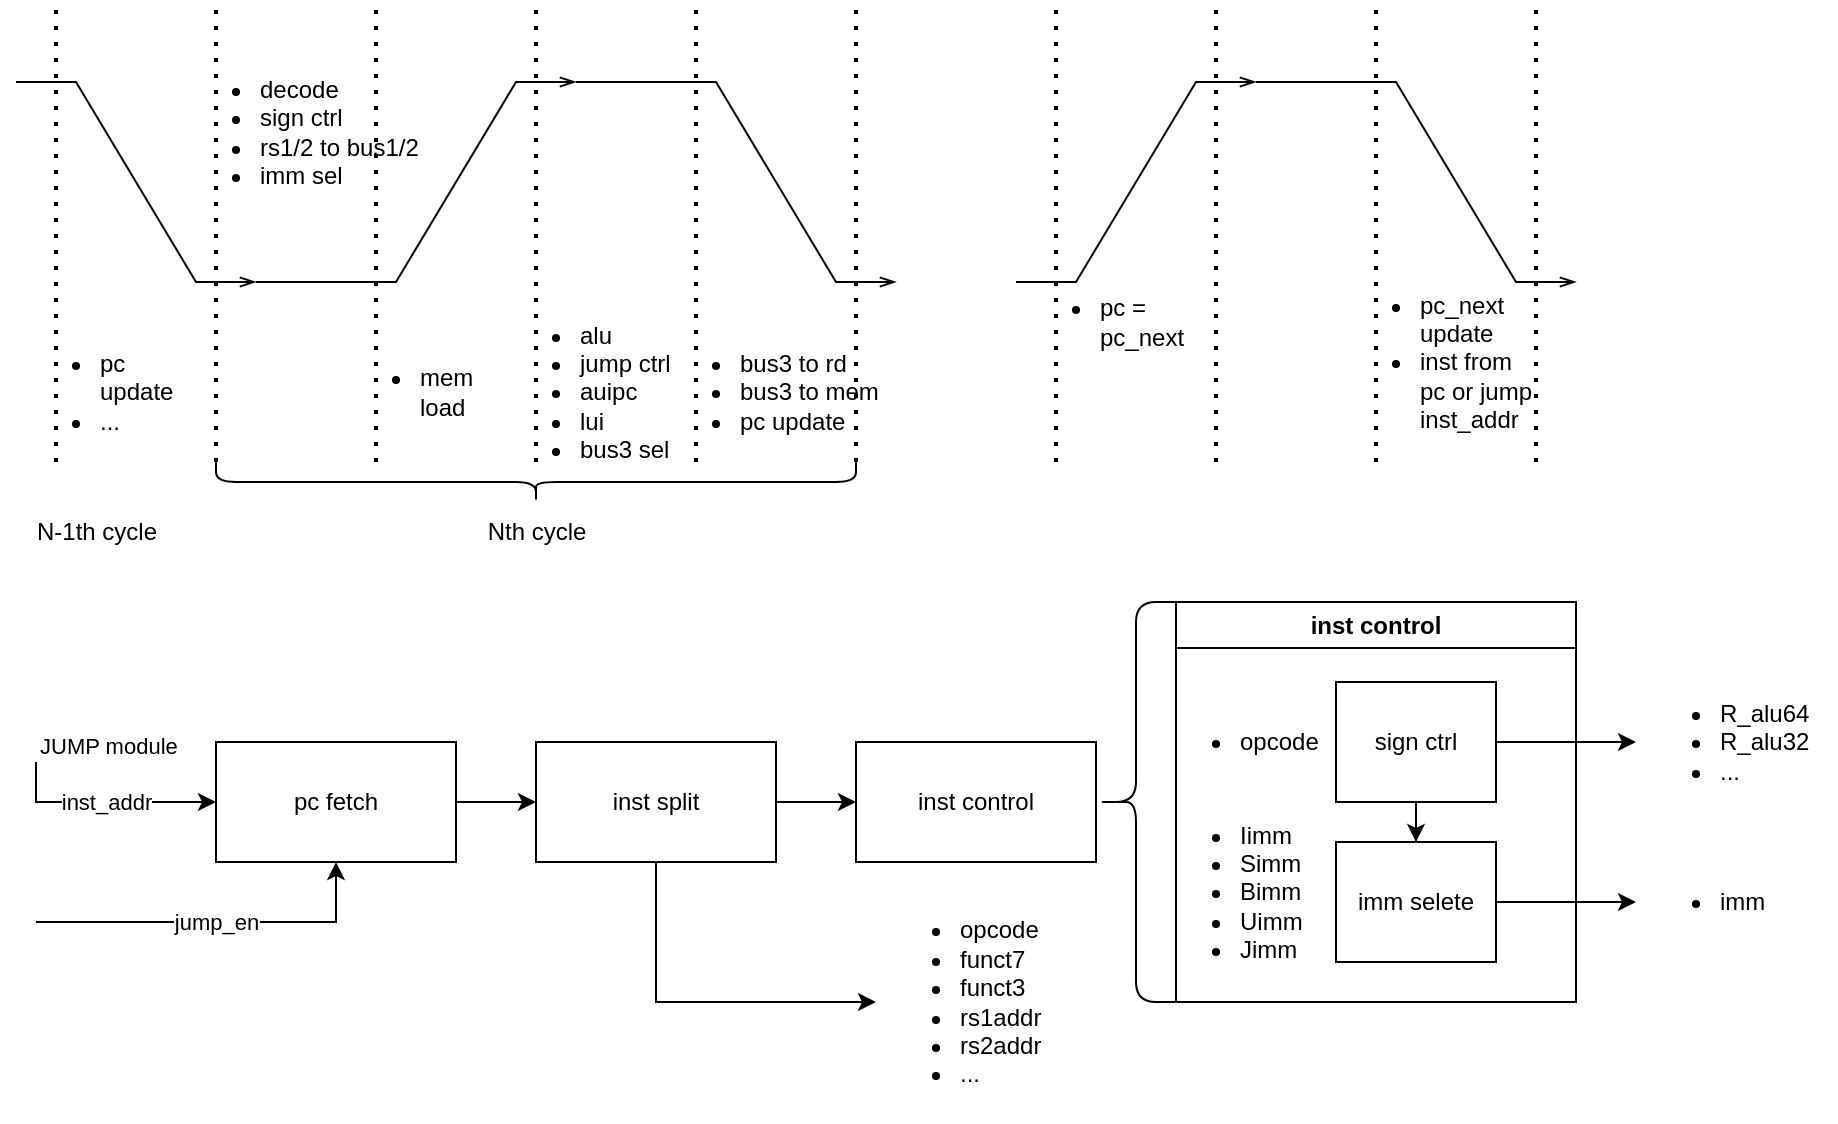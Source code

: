 <mxfile version="21.6.2" type="github" pages="4">
  <diagram name="all" id="90a13364-a465-7bf4-72fc-28e22215d7a0">
    <mxGraphModel dx="1434" dy="732" grid="1" gridSize="10" guides="1" tooltips="1" connect="1" arrows="1" fold="1" page="1" pageScale="1.5" pageWidth="1169" pageHeight="826" background="none" math="0" shadow="0">
      <root>
        <mxCell id="0" style=";html=1;" />
        <mxCell id="1" style=";html=1;" parent="0" />
        <mxCell id="IBjGQl41Eb35qvI7iTFf-52" value="" style="group" parent="1" vertex="1" connectable="0">
          <mxGeometry x="30" y="320" width="900" height="260" as="geometry" />
        </mxCell>
        <mxCell id="IBjGQl41Eb35qvI7iTFf-2" value="pc fetch" style="rounded=0;whiteSpace=wrap;html=1;" parent="IBjGQl41Eb35qvI7iTFf-52" vertex="1">
          <mxGeometry x="90" y="70" width="120" height="60" as="geometry" />
        </mxCell>
        <mxCell id="IBjGQl41Eb35qvI7iTFf-3" value="inst split" style="rounded=0;whiteSpace=wrap;html=1;" parent="IBjGQl41Eb35qvI7iTFf-52" vertex="1">
          <mxGeometry x="250" y="70" width="120" height="60" as="geometry" />
        </mxCell>
        <mxCell id="IBjGQl41Eb35qvI7iTFf-5" style="edgeStyle=orthogonalEdgeStyle;rounded=0;orthogonalLoop=1;jettySize=auto;html=1;exitX=1;exitY=0.5;exitDx=0;exitDy=0;entryX=0;entryY=0.5;entryDx=0;entryDy=0;" parent="IBjGQl41Eb35qvI7iTFf-52" source="IBjGQl41Eb35qvI7iTFf-2" target="IBjGQl41Eb35qvI7iTFf-3" edge="1">
          <mxGeometry relative="1" as="geometry" />
        </mxCell>
        <mxCell id="IBjGQl41Eb35qvI7iTFf-4" value="inst control" style="rounded=0;whiteSpace=wrap;html=1;" parent="IBjGQl41Eb35qvI7iTFf-52" vertex="1">
          <mxGeometry x="410" y="70" width="120" height="60" as="geometry" />
        </mxCell>
        <mxCell id="IBjGQl41Eb35qvI7iTFf-6" style="edgeStyle=orthogonalEdgeStyle;rounded=0;orthogonalLoop=1;jettySize=auto;html=1;exitX=1;exitY=0.5;exitDx=0;exitDy=0;entryX=0;entryY=0.5;entryDx=0;entryDy=0;" parent="IBjGQl41Eb35qvI7iTFf-52" source="IBjGQl41Eb35qvI7iTFf-3" target="IBjGQl41Eb35qvI7iTFf-4" edge="1">
          <mxGeometry relative="1" as="geometry" />
        </mxCell>
        <mxCell id="IBjGQl41Eb35qvI7iTFf-8" value="inst control" style="swimlane;whiteSpace=wrap;html=1;" parent="IBjGQl41Eb35qvI7iTFf-52" vertex="1">
          <mxGeometry x="570" width="200" height="200" as="geometry" />
        </mxCell>
        <mxCell id="IBjGQl41Eb35qvI7iTFf-18" style="edgeStyle=orthogonalEdgeStyle;rounded=0;orthogonalLoop=1;jettySize=auto;html=1;exitX=0.5;exitY=1;exitDx=0;exitDy=0;" parent="IBjGQl41Eb35qvI7iTFf-8" source="IBjGQl41Eb35qvI7iTFf-10" target="IBjGQl41Eb35qvI7iTFf-11" edge="1">
          <mxGeometry relative="1" as="geometry" />
        </mxCell>
        <mxCell id="IBjGQl41Eb35qvI7iTFf-10" value="sign ctrl" style="rounded=0;whiteSpace=wrap;html=1;" parent="IBjGQl41Eb35qvI7iTFf-8" vertex="1">
          <mxGeometry x="80" y="40" width="80" height="60" as="geometry" />
        </mxCell>
        <mxCell id="IBjGQl41Eb35qvI7iTFf-11" value="imm selete" style="rounded=0;whiteSpace=wrap;html=1;" parent="IBjGQl41Eb35qvI7iTFf-8" vertex="1">
          <mxGeometry x="80" y="120" width="80" height="60" as="geometry" />
        </mxCell>
        <mxCell id="IBjGQl41Eb35qvI7iTFf-16" value="&lt;ul&gt;&lt;li&gt;opcode&lt;/li&gt;&lt;/ul&gt;" style="text;strokeColor=none;fillColor=none;html=1;whiteSpace=wrap;verticalAlign=middle;overflow=hidden;" parent="IBjGQl41Eb35qvI7iTFf-8" vertex="1">
          <mxGeometry x="-10" y="30" width="100" height="80" as="geometry" />
        </mxCell>
        <mxCell id="IBjGQl41Eb35qvI7iTFf-17" value="&lt;ul&gt;&lt;li&gt;Iimm&lt;/li&gt;&lt;li&gt;Simm&lt;/li&gt;&lt;li&gt;Bimm&lt;/li&gt;&lt;li&gt;Uimm&lt;/li&gt;&lt;li&gt;Jimm&lt;/li&gt;&lt;/ul&gt;" style="text;strokeColor=none;fillColor=none;html=1;whiteSpace=wrap;verticalAlign=middle;overflow=hidden;" parent="IBjGQl41Eb35qvI7iTFf-8" vertex="1">
          <mxGeometry x="-10" y="90" width="100" height="110" as="geometry" />
        </mxCell>
        <mxCell id="IBjGQl41Eb35qvI7iTFf-9" value="" style="shape=curlyBracket;whiteSpace=wrap;html=1;rounded=1;labelPosition=left;verticalLabelPosition=middle;align=right;verticalAlign=middle;" parent="IBjGQl41Eb35qvI7iTFf-52" vertex="1">
          <mxGeometry x="530" width="40" height="200" as="geometry" />
        </mxCell>
        <mxCell id="IBjGQl41Eb35qvI7iTFf-12" value="&lt;ul&gt;&lt;li&gt;R_alu64&lt;/li&gt;&lt;li&gt;R_alu32&lt;/li&gt;&lt;li&gt;...&lt;/li&gt;&lt;/ul&gt;" style="text;strokeColor=none;fillColor=none;html=1;whiteSpace=wrap;verticalAlign=middle;overflow=hidden;" parent="IBjGQl41Eb35qvI7iTFf-52" vertex="1">
          <mxGeometry x="800" y="30" width="100" height="80" as="geometry" />
        </mxCell>
        <mxCell id="IBjGQl41Eb35qvI7iTFf-13" style="edgeStyle=orthogonalEdgeStyle;rounded=0;orthogonalLoop=1;jettySize=auto;html=1;exitX=1;exitY=0.5;exitDx=0;exitDy=0;entryX=0;entryY=0.5;entryDx=0;entryDy=0;" parent="IBjGQl41Eb35qvI7iTFf-52" source="IBjGQl41Eb35qvI7iTFf-10" target="IBjGQl41Eb35qvI7iTFf-12" edge="1">
          <mxGeometry relative="1" as="geometry" />
        </mxCell>
        <mxCell id="IBjGQl41Eb35qvI7iTFf-14" value="&lt;ul&gt;&lt;li&gt;imm&lt;/li&gt;&lt;/ul&gt;" style="text;strokeColor=none;fillColor=none;html=1;whiteSpace=wrap;verticalAlign=middle;overflow=hidden;" parent="IBjGQl41Eb35qvI7iTFf-52" vertex="1">
          <mxGeometry x="800" y="110" width="100" height="80" as="geometry" />
        </mxCell>
        <mxCell id="IBjGQl41Eb35qvI7iTFf-15" style="edgeStyle=orthogonalEdgeStyle;rounded=0;orthogonalLoop=1;jettySize=auto;html=1;exitX=1;exitY=0.5;exitDx=0;exitDy=0;" parent="IBjGQl41Eb35qvI7iTFf-52" source="IBjGQl41Eb35qvI7iTFf-11" target="IBjGQl41Eb35qvI7iTFf-14" edge="1">
          <mxGeometry relative="1" as="geometry" />
        </mxCell>
        <mxCell id="IBjGQl41Eb35qvI7iTFf-19" value="" style="endArrow=classic;html=1;rounded=0;entryX=0;entryY=0.5;entryDx=0;entryDy=0;" parent="IBjGQl41Eb35qvI7iTFf-52" target="IBjGQl41Eb35qvI7iTFf-2" edge="1">
          <mxGeometry relative="1" as="geometry">
            <mxPoint y="80" as="sourcePoint" />
            <mxPoint x="110" y="20" as="targetPoint" />
            <Array as="points">
              <mxPoint y="100" />
            </Array>
          </mxGeometry>
        </mxCell>
        <mxCell id="IBjGQl41Eb35qvI7iTFf-20" value="inst_addr" style="edgeLabel;resizable=0;html=1;align=center;verticalAlign=middle;" parent="IBjGQl41Eb35qvI7iTFf-19" connectable="0" vertex="1">
          <mxGeometry relative="1" as="geometry" />
        </mxCell>
        <mxCell id="IBjGQl41Eb35qvI7iTFf-21" value="JUMP module" style="edgeLabel;resizable=0;html=1;align=left;verticalAlign=bottom;" parent="IBjGQl41Eb35qvI7iTFf-19" connectable="0" vertex="1">
          <mxGeometry x="-1" relative="1" as="geometry" />
        </mxCell>
        <mxCell id="IBjGQl41Eb35qvI7iTFf-23" value="" style="endArrow=classic;html=1;rounded=0;entryX=0.5;entryY=1;entryDx=0;entryDy=0;" parent="IBjGQl41Eb35qvI7iTFf-52" target="IBjGQl41Eb35qvI7iTFf-2" edge="1">
          <mxGeometry relative="1" as="geometry">
            <mxPoint y="160" as="sourcePoint" />
            <mxPoint x="40" y="129" as="targetPoint" />
            <Array as="points">
              <mxPoint x="150" y="160" />
            </Array>
          </mxGeometry>
        </mxCell>
        <mxCell id="IBjGQl41Eb35qvI7iTFf-24" value="jump_en" style="edgeLabel;resizable=0;html=1;align=center;verticalAlign=middle;" parent="IBjGQl41Eb35qvI7iTFf-23" connectable="0" vertex="1">
          <mxGeometry relative="1" as="geometry" />
        </mxCell>
        <mxCell id="IBjGQl41Eb35qvI7iTFf-26" value="&lt;ul&gt;&lt;li&gt;opcode&lt;/li&gt;&lt;li&gt;funct7&lt;/li&gt;&lt;li&gt;funct3&lt;/li&gt;&lt;li&gt;rs1addr&lt;/li&gt;&lt;li&gt;rs2addr&lt;/li&gt;&lt;li&gt;...&lt;/li&gt;&lt;/ul&gt;" style="text;strokeColor=none;fillColor=none;html=1;whiteSpace=wrap;verticalAlign=middle;overflow=hidden;" parent="IBjGQl41Eb35qvI7iTFf-52" vertex="1">
          <mxGeometry x="420" y="140" width="100" height="120" as="geometry" />
        </mxCell>
        <mxCell id="IBjGQl41Eb35qvI7iTFf-28" style="edgeStyle=orthogonalEdgeStyle;rounded=0;orthogonalLoop=1;jettySize=auto;html=1;exitX=0.5;exitY=1;exitDx=0;exitDy=0;entryX=0;entryY=0.5;entryDx=0;entryDy=0;" parent="IBjGQl41Eb35qvI7iTFf-52" source="IBjGQl41Eb35qvI7iTFf-3" target="IBjGQl41Eb35qvI7iTFf-26" edge="1">
          <mxGeometry relative="1" as="geometry" />
        </mxCell>
        <mxCell id="IBjGQl41Eb35qvI7iTFf-81" value="" style="group" parent="1" vertex="1" connectable="0">
          <mxGeometry x="20" y="20" width="450" height="280" as="geometry" />
        </mxCell>
        <mxCell id="IBjGQl41Eb35qvI7iTFf-57" value="" style="edgeStyle=entityRelationEdgeStyle;fontSize=12;html=1;endArrow=openThin;endFill=0;rounded=0;" parent="IBjGQl41Eb35qvI7iTFf-81" edge="1">
          <mxGeometry width="100" height="100" relative="1" as="geometry">
            <mxPoint x="160" y="140" as="sourcePoint" />
            <mxPoint x="280" y="40" as="targetPoint" />
          </mxGeometry>
        </mxCell>
        <mxCell id="IBjGQl41Eb35qvI7iTFf-58" value="" style="endArrow=none;html=1;rounded=0;" parent="IBjGQl41Eb35qvI7iTFf-81" edge="1">
          <mxGeometry width="50" height="50" relative="1" as="geometry">
            <mxPoint x="280" y="40" as="sourcePoint" />
            <mxPoint x="320" y="40" as="targetPoint" />
          </mxGeometry>
        </mxCell>
        <mxCell id="IBjGQl41Eb35qvI7iTFf-59" value="" style="edgeStyle=entityRelationEdgeStyle;fontSize=12;html=1;endArrow=openThin;endFill=0;rounded=0;" parent="IBjGQl41Eb35qvI7iTFf-81" edge="1">
          <mxGeometry width="100" height="100" relative="1" as="geometry">
            <mxPoint x="320" y="40" as="sourcePoint" />
            <mxPoint x="440" y="140" as="targetPoint" />
            <Array as="points">
              <mxPoint x="380" y="80" />
            </Array>
          </mxGeometry>
        </mxCell>
        <mxCell id="IBjGQl41Eb35qvI7iTFf-64" value="" style="edgeStyle=entityRelationEdgeStyle;fontSize=12;html=1;endArrow=openThin;endFill=0;rounded=0;" parent="IBjGQl41Eb35qvI7iTFf-81" edge="1">
          <mxGeometry width="100" height="100" relative="1" as="geometry">
            <mxPoint y="40" as="sourcePoint" />
            <mxPoint x="120" y="140" as="targetPoint" />
            <Array as="points">
              <mxPoint x="100" y="80" />
            </Array>
          </mxGeometry>
        </mxCell>
        <mxCell id="IBjGQl41Eb35qvI7iTFf-65" value="" style="endArrow=none;html=1;rounded=0;" parent="IBjGQl41Eb35qvI7iTFf-81" edge="1">
          <mxGeometry width="50" height="50" relative="1" as="geometry">
            <mxPoint x="120" y="140" as="sourcePoint" />
            <mxPoint x="160" y="140" as="targetPoint" />
          </mxGeometry>
        </mxCell>
        <mxCell id="IBjGQl41Eb35qvI7iTFf-66" value="" style="endArrow=none;dashed=1;html=1;dashPattern=1 3;strokeWidth=2;rounded=0;" parent="IBjGQl41Eb35qvI7iTFf-81" edge="1">
          <mxGeometry width="50" height="50" relative="1" as="geometry">
            <mxPoint x="100" y="230" as="sourcePoint" />
            <mxPoint x="100" as="targetPoint" />
          </mxGeometry>
        </mxCell>
        <mxCell id="IBjGQl41Eb35qvI7iTFf-67" value="" style="endArrow=none;dashed=1;html=1;dashPattern=1 3;strokeWidth=2;rounded=0;" parent="IBjGQl41Eb35qvI7iTFf-81" edge="1">
          <mxGeometry width="50" height="50" relative="1" as="geometry">
            <mxPoint x="180" y="230" as="sourcePoint" />
            <mxPoint x="180" as="targetPoint" />
          </mxGeometry>
        </mxCell>
        <mxCell id="IBjGQl41Eb35qvI7iTFf-68" value="" style="endArrow=none;dashed=1;html=1;dashPattern=1 3;strokeWidth=2;rounded=0;" parent="IBjGQl41Eb35qvI7iTFf-81" edge="1">
          <mxGeometry width="50" height="50" relative="1" as="geometry">
            <mxPoint x="260" y="230" as="sourcePoint" />
            <mxPoint x="260" as="targetPoint" />
          </mxGeometry>
        </mxCell>
        <mxCell id="IBjGQl41Eb35qvI7iTFf-69" value="" style="endArrow=none;dashed=1;html=1;dashPattern=1 3;strokeWidth=2;rounded=0;" parent="IBjGQl41Eb35qvI7iTFf-81" edge="1">
          <mxGeometry width="50" height="50" relative="1" as="geometry">
            <mxPoint x="340" y="230" as="sourcePoint" />
            <mxPoint x="340" as="targetPoint" />
          </mxGeometry>
        </mxCell>
        <mxCell id="IBjGQl41Eb35qvI7iTFf-70" value="" style="endArrow=none;dashed=1;html=1;dashPattern=1 3;strokeWidth=2;rounded=0;" parent="IBjGQl41Eb35qvI7iTFf-81" edge="1">
          <mxGeometry width="50" height="50" relative="1" as="geometry">
            <mxPoint x="20" y="230" as="sourcePoint" />
            <mxPoint x="20" as="targetPoint" />
          </mxGeometry>
        </mxCell>
        <mxCell id="IBjGQl41Eb35qvI7iTFf-71" value="" style="endArrow=none;dashed=1;html=1;dashPattern=1 3;strokeWidth=2;rounded=0;" parent="IBjGQl41Eb35qvI7iTFf-81" edge="1">
          <mxGeometry width="50" height="50" relative="1" as="geometry">
            <mxPoint x="420" y="230" as="sourcePoint" />
            <mxPoint x="420" as="targetPoint" />
          </mxGeometry>
        </mxCell>
        <mxCell id="IBjGQl41Eb35qvI7iTFf-72" value="" style="shape=curlyBracket;whiteSpace=wrap;html=1;rounded=1;labelPosition=left;verticalLabelPosition=middle;align=right;verticalAlign=middle;rotation=-90;" parent="IBjGQl41Eb35qvI7iTFf-81" vertex="1">
          <mxGeometry x="250" y="80" width="20" height="320" as="geometry" />
        </mxCell>
        <mxCell id="IBjGQl41Eb35qvI7iTFf-73" value="Nth cycle" style="text;html=1;align=center;verticalAlign=middle;resizable=0;points=[];autosize=1;strokeColor=none;fillColor=none;" parent="IBjGQl41Eb35qvI7iTFf-81" vertex="1">
          <mxGeometry x="225" y="250" width="70" height="30" as="geometry" />
        </mxCell>
        <mxCell id="IBjGQl41Eb35qvI7iTFf-74" value="N-1th cycle" style="text;html=1;align=center;verticalAlign=middle;resizable=0;points=[];autosize=1;strokeColor=none;fillColor=none;" parent="IBjGQl41Eb35qvI7iTFf-81" vertex="1">
          <mxGeometry y="250" width="80" height="30" as="geometry" />
        </mxCell>
        <mxCell id="IBjGQl41Eb35qvI7iTFf-75" value="&lt;ul&gt;&lt;li&gt;pc update&lt;/li&gt;&lt;li&gt;...&lt;/li&gt;&lt;/ul&gt;" style="text;strokeColor=none;fillColor=none;html=1;whiteSpace=wrap;verticalAlign=middle;overflow=hidden;" parent="IBjGQl41Eb35qvI7iTFf-81" vertex="1">
          <mxGeometry y="140" width="90" height="110" as="geometry" />
        </mxCell>
        <mxCell id="IBjGQl41Eb35qvI7iTFf-77" value="&lt;ul&gt;&lt;li&gt;decode&lt;/li&gt;&lt;li&gt;sign ctrl&lt;/li&gt;&lt;li&gt;rs1/2 to bus1/2&lt;/li&gt;&lt;li&gt;imm sel&lt;/li&gt;&lt;/ul&gt;" style="text;strokeColor=none;fillColor=none;html=1;whiteSpace=wrap;verticalAlign=middle;overflow=hidden;" parent="IBjGQl41Eb35qvI7iTFf-81" vertex="1">
          <mxGeometry x="80" width="130" height="130" as="geometry" />
        </mxCell>
        <mxCell id="IBjGQl41Eb35qvI7iTFf-78" value="&lt;ul&gt;&lt;li&gt;mem load&lt;/li&gt;&lt;/ul&gt;" style="text;strokeColor=none;fillColor=none;html=1;whiteSpace=wrap;verticalAlign=middle;overflow=hidden;" parent="IBjGQl41Eb35qvI7iTFf-81" vertex="1">
          <mxGeometry x="160" y="140" width="90" height="110" as="geometry" />
        </mxCell>
        <mxCell id="IBjGQl41Eb35qvI7iTFf-79" value="&lt;ul&gt;&lt;li&gt;alu&lt;/li&gt;&lt;li&gt;jump ctrl&lt;/li&gt;&lt;li&gt;auipc&lt;/li&gt;&lt;li&gt;lui&lt;/li&gt;&lt;li&gt;bus3 sel&lt;/li&gt;&lt;/ul&gt;" style="text;strokeColor=none;fillColor=none;html=1;whiteSpace=wrap;verticalAlign=middle;overflow=hidden;" parent="IBjGQl41Eb35qvI7iTFf-81" vertex="1">
          <mxGeometry x="240" y="140" width="90" height="110" as="geometry" />
        </mxCell>
        <mxCell id="IBjGQl41Eb35qvI7iTFf-80" value="&lt;ul&gt;&lt;li&gt;bus3 to rd&lt;/li&gt;&lt;li&gt;bus3 to mem&lt;/li&gt;&lt;li&gt;pc update&lt;/li&gt;&lt;/ul&gt;" style="text;strokeColor=none;fillColor=none;html=1;whiteSpace=wrap;verticalAlign=middle;overflow=hidden;" parent="IBjGQl41Eb35qvI7iTFf-81" vertex="1">
          <mxGeometry x="320" y="140" width="130" height="110" as="geometry" />
        </mxCell>
        <mxCell id="fJmznXT5xlql2WbCjLqW-10" value="" style="group" vertex="1" connectable="0" parent="1">
          <mxGeometry x="520" y="20" width="260" height="230" as="geometry" />
        </mxCell>
        <mxCell id="fJmznXT5xlql2WbCjLqW-1" value="" style="edgeStyle=entityRelationEdgeStyle;fontSize=12;html=1;endArrow=openThin;endFill=0;rounded=0;" edge="1" parent="fJmznXT5xlql2WbCjLqW-10">
          <mxGeometry width="100" height="100" relative="1" as="geometry">
            <mxPoint y="140" as="sourcePoint" />
            <mxPoint x="120" y="40" as="targetPoint" />
          </mxGeometry>
        </mxCell>
        <mxCell id="fJmznXT5xlql2WbCjLqW-2" value="" style="endArrow=none;html=1;rounded=0;" edge="1" parent="fJmznXT5xlql2WbCjLqW-10">
          <mxGeometry width="50" height="50" relative="1" as="geometry">
            <mxPoint x="120" y="40" as="sourcePoint" />
            <mxPoint x="160" y="40" as="targetPoint" />
          </mxGeometry>
        </mxCell>
        <mxCell id="fJmznXT5xlql2WbCjLqW-3" value="" style="edgeStyle=entityRelationEdgeStyle;fontSize=12;html=1;endArrow=openThin;endFill=0;rounded=0;" edge="1" parent="fJmznXT5xlql2WbCjLqW-10">
          <mxGeometry width="100" height="100" relative="1" as="geometry">
            <mxPoint x="160" y="40" as="sourcePoint" />
            <mxPoint x="280" y="140" as="targetPoint" />
            <Array as="points">
              <mxPoint x="220" y="80" />
            </Array>
          </mxGeometry>
        </mxCell>
        <mxCell id="fJmznXT5xlql2WbCjLqW-4" value="" style="endArrow=none;dashed=1;html=1;dashPattern=1 3;strokeWidth=2;rounded=0;" edge="1" parent="fJmznXT5xlql2WbCjLqW-10">
          <mxGeometry width="50" height="50" relative="1" as="geometry">
            <mxPoint x="20" y="230" as="sourcePoint" />
            <mxPoint x="20" as="targetPoint" />
          </mxGeometry>
        </mxCell>
        <mxCell id="fJmznXT5xlql2WbCjLqW-5" value="" style="endArrow=none;dashed=1;html=1;dashPattern=1 3;strokeWidth=2;rounded=0;" edge="1" parent="fJmznXT5xlql2WbCjLqW-10">
          <mxGeometry width="50" height="50" relative="1" as="geometry">
            <mxPoint x="100" y="230" as="sourcePoint" />
            <mxPoint x="100" as="targetPoint" />
          </mxGeometry>
        </mxCell>
        <mxCell id="fJmznXT5xlql2WbCjLqW-6" value="" style="endArrow=none;dashed=1;html=1;dashPattern=1 3;strokeWidth=2;rounded=0;" edge="1" parent="fJmznXT5xlql2WbCjLqW-10">
          <mxGeometry width="50" height="50" relative="1" as="geometry">
            <mxPoint x="180" y="230" as="sourcePoint" />
            <mxPoint x="180" as="targetPoint" />
          </mxGeometry>
        </mxCell>
        <mxCell id="fJmznXT5xlql2WbCjLqW-7" value="" style="endArrow=none;dashed=1;html=1;dashPattern=1 3;strokeWidth=2;rounded=0;" edge="1" parent="fJmznXT5xlql2WbCjLqW-10">
          <mxGeometry width="50" height="50" relative="1" as="geometry">
            <mxPoint x="260" y="230" as="sourcePoint" />
            <mxPoint x="260" as="targetPoint" />
          </mxGeometry>
        </mxCell>
        <mxCell id="fJmznXT5xlql2WbCjLqW-8" value="&lt;ul&gt;&lt;li&gt;pc = pc_next&lt;br&gt;&lt;/li&gt;&lt;/ul&gt;" style="text;strokeColor=none;fillColor=none;html=1;whiteSpace=wrap;verticalAlign=middle;overflow=hidden;" vertex="1" parent="fJmznXT5xlql2WbCjLqW-10">
          <mxGeometry y="120" width="100" height="80" as="geometry" />
        </mxCell>
        <mxCell id="fJmznXT5xlql2WbCjLqW-9" value="&lt;ul&gt;&lt;li&gt;pc_next update&lt;/li&gt;&lt;li&gt;inst from pc or jump inst_addr&lt;br&gt;&lt;/li&gt;&lt;/ul&gt;" style="text;strokeColor=none;fillColor=none;html=1;whiteSpace=wrap;verticalAlign=middle;overflow=hidden;" vertex="1" parent="fJmznXT5xlql2WbCjLqW-10">
          <mxGeometry x="160" y="130" width="100" height="100" as="geometry" />
        </mxCell>
      </root>
    </mxGraphModel>
  </diagram>
  <diagram id="xsDZxIZqjy4o5GkEVKXY" name="cycle">
    <mxGraphModel dx="1434" dy="732" grid="1" gridSize="10" guides="1" tooltips="1" connect="1" arrows="1" fold="1" page="1" pageScale="1" pageWidth="827" pageHeight="1169" math="0" shadow="0">
      <root>
        <mxCell id="0" />
        <mxCell id="1" parent="0" />
        <mxCell id="kqz_AR--rFRj53nuLRnA-1" value="" style="group" parent="1" vertex="1" connectable="0">
          <mxGeometry x="20" y="20" width="450" height="280" as="geometry" />
        </mxCell>
        <mxCell id="kqz_AR--rFRj53nuLRnA-2" value="" style="edgeStyle=entityRelationEdgeStyle;fontSize=12;html=1;endArrow=openThin;endFill=0;rounded=0;" parent="kqz_AR--rFRj53nuLRnA-1" edge="1">
          <mxGeometry width="100" height="100" relative="1" as="geometry">
            <mxPoint x="160" y="140" as="sourcePoint" />
            <mxPoint x="280" y="40" as="targetPoint" />
          </mxGeometry>
        </mxCell>
        <mxCell id="kqz_AR--rFRj53nuLRnA-3" value="" style="endArrow=none;html=1;rounded=0;" parent="kqz_AR--rFRj53nuLRnA-1" edge="1">
          <mxGeometry width="50" height="50" relative="1" as="geometry">
            <mxPoint x="280" y="40" as="sourcePoint" />
            <mxPoint x="320" y="40" as="targetPoint" />
          </mxGeometry>
        </mxCell>
        <mxCell id="kqz_AR--rFRj53nuLRnA-4" value="" style="edgeStyle=entityRelationEdgeStyle;fontSize=12;html=1;endArrow=openThin;endFill=0;rounded=0;" parent="kqz_AR--rFRj53nuLRnA-1" edge="1">
          <mxGeometry width="100" height="100" relative="1" as="geometry">
            <mxPoint x="320" y="40" as="sourcePoint" />
            <mxPoint x="440" y="140" as="targetPoint" />
            <Array as="points">
              <mxPoint x="380" y="80" />
            </Array>
          </mxGeometry>
        </mxCell>
        <mxCell id="kqz_AR--rFRj53nuLRnA-5" value="" style="edgeStyle=entityRelationEdgeStyle;fontSize=12;html=1;endArrow=openThin;endFill=0;rounded=0;" parent="kqz_AR--rFRj53nuLRnA-1" edge="1">
          <mxGeometry width="100" height="100" relative="1" as="geometry">
            <mxPoint y="40" as="sourcePoint" />
            <mxPoint x="120" y="140" as="targetPoint" />
            <Array as="points">
              <mxPoint x="100" y="80" />
            </Array>
          </mxGeometry>
        </mxCell>
        <mxCell id="kqz_AR--rFRj53nuLRnA-6" value="" style="endArrow=none;html=1;rounded=0;" parent="kqz_AR--rFRj53nuLRnA-1" edge="1">
          <mxGeometry width="50" height="50" relative="1" as="geometry">
            <mxPoint x="120" y="140" as="sourcePoint" />
            <mxPoint x="160" y="140" as="targetPoint" />
          </mxGeometry>
        </mxCell>
        <mxCell id="kqz_AR--rFRj53nuLRnA-7" value="" style="endArrow=none;dashed=1;html=1;dashPattern=1 3;strokeWidth=2;rounded=0;" parent="kqz_AR--rFRj53nuLRnA-1" edge="1">
          <mxGeometry width="50" height="50" relative="1" as="geometry">
            <mxPoint x="100" y="230" as="sourcePoint" />
            <mxPoint x="100" as="targetPoint" />
          </mxGeometry>
        </mxCell>
        <mxCell id="kqz_AR--rFRj53nuLRnA-8" value="" style="endArrow=none;dashed=1;html=1;dashPattern=1 3;strokeWidth=2;rounded=0;" parent="kqz_AR--rFRj53nuLRnA-1" edge="1">
          <mxGeometry width="50" height="50" relative="1" as="geometry">
            <mxPoint x="180" y="230" as="sourcePoint" />
            <mxPoint x="180" as="targetPoint" />
          </mxGeometry>
        </mxCell>
        <mxCell id="kqz_AR--rFRj53nuLRnA-9" value="" style="endArrow=none;dashed=1;html=1;dashPattern=1 3;strokeWidth=2;rounded=0;" parent="kqz_AR--rFRj53nuLRnA-1" edge="1">
          <mxGeometry width="50" height="50" relative="1" as="geometry">
            <mxPoint x="260" y="230" as="sourcePoint" />
            <mxPoint x="260" as="targetPoint" />
          </mxGeometry>
        </mxCell>
        <mxCell id="kqz_AR--rFRj53nuLRnA-10" value="" style="endArrow=none;dashed=1;html=1;dashPattern=1 3;strokeWidth=2;rounded=0;" parent="kqz_AR--rFRj53nuLRnA-1" edge="1">
          <mxGeometry width="50" height="50" relative="1" as="geometry">
            <mxPoint x="340" y="230" as="sourcePoint" />
            <mxPoint x="340" as="targetPoint" />
          </mxGeometry>
        </mxCell>
        <mxCell id="kqz_AR--rFRj53nuLRnA-11" value="" style="endArrow=none;dashed=1;html=1;dashPattern=1 3;strokeWidth=2;rounded=0;" parent="kqz_AR--rFRj53nuLRnA-1" edge="1">
          <mxGeometry width="50" height="50" relative="1" as="geometry">
            <mxPoint x="20" y="230" as="sourcePoint" />
            <mxPoint x="20" as="targetPoint" />
          </mxGeometry>
        </mxCell>
        <mxCell id="kqz_AR--rFRj53nuLRnA-12" value="" style="endArrow=none;dashed=1;html=1;dashPattern=1 3;strokeWidth=2;rounded=0;" parent="kqz_AR--rFRj53nuLRnA-1" edge="1">
          <mxGeometry width="50" height="50" relative="1" as="geometry">
            <mxPoint x="420" y="230" as="sourcePoint" />
            <mxPoint x="420" as="targetPoint" />
          </mxGeometry>
        </mxCell>
        <mxCell id="kqz_AR--rFRj53nuLRnA-13" value="" style="shape=curlyBracket;whiteSpace=wrap;html=1;rounded=1;labelPosition=left;verticalLabelPosition=middle;align=right;verticalAlign=middle;rotation=-90;" parent="kqz_AR--rFRj53nuLRnA-1" vertex="1">
          <mxGeometry x="250" y="80" width="20" height="320" as="geometry" />
        </mxCell>
        <mxCell id="kqz_AR--rFRj53nuLRnA-14" value="Nth cycle" style="text;html=1;align=center;verticalAlign=middle;resizable=0;points=[];autosize=1;strokeColor=none;fillColor=none;" parent="kqz_AR--rFRj53nuLRnA-1" vertex="1">
          <mxGeometry x="225" y="250" width="70" height="30" as="geometry" />
        </mxCell>
        <mxCell id="kqz_AR--rFRj53nuLRnA-15" value="N-1th cycle" style="text;html=1;align=center;verticalAlign=middle;resizable=0;points=[];autosize=1;strokeColor=none;fillColor=none;" parent="kqz_AR--rFRj53nuLRnA-1" vertex="1">
          <mxGeometry y="250" width="80" height="30" as="geometry" />
        </mxCell>
        <mxCell id="kqz_AR--rFRj53nuLRnA-16" value="&lt;ul&gt;&lt;li&gt;pc update&lt;/li&gt;&lt;li&gt;...&lt;/li&gt;&lt;/ul&gt;" style="text;strokeColor=none;fillColor=none;html=1;whiteSpace=wrap;verticalAlign=middle;overflow=hidden;" parent="kqz_AR--rFRj53nuLRnA-1" vertex="1">
          <mxGeometry y="140" width="90" height="110" as="geometry" />
        </mxCell>
        <mxCell id="kqz_AR--rFRj53nuLRnA-17" value="&lt;ul&gt;&lt;li&gt;decode&lt;/li&gt;&lt;li&gt;sign ctrl&lt;/li&gt;&lt;li&gt;rs1/2 to bus1/2&lt;/li&gt;&lt;li&gt;imm sel&lt;/li&gt;&lt;/ul&gt;" style="text;strokeColor=none;fillColor=none;html=1;whiteSpace=wrap;verticalAlign=middle;overflow=hidden;" parent="kqz_AR--rFRj53nuLRnA-1" vertex="1">
          <mxGeometry x="80" width="130" height="130" as="geometry" />
        </mxCell>
        <mxCell id="kqz_AR--rFRj53nuLRnA-18" value="&lt;ul&gt;&lt;li&gt;mem load&lt;/li&gt;&lt;/ul&gt;" style="text;strokeColor=none;fillColor=none;html=1;whiteSpace=wrap;verticalAlign=middle;overflow=hidden;" parent="kqz_AR--rFRj53nuLRnA-1" vertex="1">
          <mxGeometry x="160" y="140" width="90" height="110" as="geometry" />
        </mxCell>
        <mxCell id="kqz_AR--rFRj53nuLRnA-19" value="&lt;ul&gt;&lt;li&gt;alu&lt;/li&gt;&lt;li&gt;jump ctrl&lt;/li&gt;&lt;li&gt;auipc&lt;/li&gt;&lt;li&gt;lui&lt;/li&gt;&lt;li&gt;bus3 sel&lt;/li&gt;&lt;/ul&gt;" style="text;strokeColor=none;fillColor=none;html=1;whiteSpace=wrap;verticalAlign=middle;overflow=hidden;" parent="kqz_AR--rFRj53nuLRnA-1" vertex="1">
          <mxGeometry x="240" y="140" width="90" height="110" as="geometry" />
        </mxCell>
        <mxCell id="kqz_AR--rFRj53nuLRnA-20" value="&lt;ul&gt;&lt;li&gt;bus3 to rd&lt;/li&gt;&lt;li&gt;bus3 to mem&lt;/li&gt;&lt;li&gt;pc update&lt;/li&gt;&lt;/ul&gt;" style="text;strokeColor=none;fillColor=none;html=1;whiteSpace=wrap;verticalAlign=middle;overflow=hidden;" parent="kqz_AR--rFRj53nuLRnA-1" vertex="1">
          <mxGeometry x="320" y="140" width="130" height="110" as="geometry" />
        </mxCell>
      </root>
    </mxGraphModel>
  </diagram>
  <diagram id="lpnaXNYQdgH-ghkbZLfU" name="fetch and decode">
    <mxGraphModel dx="1434" dy="732" grid="1" gridSize="10" guides="1" tooltips="1" connect="1" arrows="1" fold="1" page="1" pageScale="1" pageWidth="827" pageHeight="1169" math="0" shadow="0">
      <root>
        <mxCell id="0" />
        <mxCell id="1" parent="0" />
        <mxCell id="pL0a3mDwRMK3D2uByhX--1" value="" style="group" parent="1" vertex="1" connectable="0">
          <mxGeometry x="30" y="320" width="900" height="260" as="geometry" />
        </mxCell>
        <mxCell id="pL0a3mDwRMK3D2uByhX--2" value="pc fetch" style="rounded=0;whiteSpace=wrap;html=1;" parent="pL0a3mDwRMK3D2uByhX--1" vertex="1">
          <mxGeometry x="90" y="70" width="120" height="60" as="geometry" />
        </mxCell>
        <mxCell id="pL0a3mDwRMK3D2uByhX--3" value="inst split" style="rounded=0;whiteSpace=wrap;html=1;" parent="pL0a3mDwRMK3D2uByhX--1" vertex="1">
          <mxGeometry x="250" y="70" width="120" height="60" as="geometry" />
        </mxCell>
        <mxCell id="pL0a3mDwRMK3D2uByhX--4" style="edgeStyle=orthogonalEdgeStyle;rounded=0;orthogonalLoop=1;jettySize=auto;html=1;exitX=1;exitY=0.5;exitDx=0;exitDy=0;entryX=0;entryY=0.5;entryDx=0;entryDy=0;" parent="pL0a3mDwRMK3D2uByhX--1" source="pL0a3mDwRMK3D2uByhX--2" target="pL0a3mDwRMK3D2uByhX--3" edge="1">
          <mxGeometry relative="1" as="geometry" />
        </mxCell>
        <mxCell id="pL0a3mDwRMK3D2uByhX--5" value="inst control" style="rounded=0;whiteSpace=wrap;html=1;" parent="pL0a3mDwRMK3D2uByhX--1" vertex="1">
          <mxGeometry x="410" y="70" width="120" height="60" as="geometry" />
        </mxCell>
        <mxCell id="pL0a3mDwRMK3D2uByhX--6" style="edgeStyle=orthogonalEdgeStyle;rounded=0;orthogonalLoop=1;jettySize=auto;html=1;exitX=1;exitY=0.5;exitDx=0;exitDy=0;entryX=0;entryY=0.5;entryDx=0;entryDy=0;" parent="pL0a3mDwRMK3D2uByhX--1" source="pL0a3mDwRMK3D2uByhX--3" target="pL0a3mDwRMK3D2uByhX--5" edge="1">
          <mxGeometry relative="1" as="geometry" />
        </mxCell>
        <mxCell id="pL0a3mDwRMK3D2uByhX--7" value="inst control" style="swimlane;whiteSpace=wrap;html=1;" parent="pL0a3mDwRMK3D2uByhX--1" vertex="1">
          <mxGeometry x="570" width="200" height="200" as="geometry" />
        </mxCell>
        <mxCell id="pL0a3mDwRMK3D2uByhX--8" style="edgeStyle=orthogonalEdgeStyle;rounded=0;orthogonalLoop=1;jettySize=auto;html=1;exitX=0.5;exitY=1;exitDx=0;exitDy=0;" parent="pL0a3mDwRMK3D2uByhX--7" source="pL0a3mDwRMK3D2uByhX--9" target="pL0a3mDwRMK3D2uByhX--10" edge="1">
          <mxGeometry relative="1" as="geometry" />
        </mxCell>
        <mxCell id="pL0a3mDwRMK3D2uByhX--9" value="sign ctrl" style="rounded=0;whiteSpace=wrap;html=1;" parent="pL0a3mDwRMK3D2uByhX--7" vertex="1">
          <mxGeometry x="80" y="40" width="80" height="60" as="geometry" />
        </mxCell>
        <mxCell id="pL0a3mDwRMK3D2uByhX--10" value="imm selete" style="rounded=0;whiteSpace=wrap;html=1;" parent="pL0a3mDwRMK3D2uByhX--7" vertex="1">
          <mxGeometry x="80" y="120" width="80" height="60" as="geometry" />
        </mxCell>
        <mxCell id="pL0a3mDwRMK3D2uByhX--11" value="&lt;ul&gt;&lt;li&gt;opcode&lt;/li&gt;&lt;/ul&gt;" style="text;strokeColor=none;fillColor=none;html=1;whiteSpace=wrap;verticalAlign=middle;overflow=hidden;" parent="pL0a3mDwRMK3D2uByhX--7" vertex="1">
          <mxGeometry x="-10" y="30" width="100" height="80" as="geometry" />
        </mxCell>
        <mxCell id="pL0a3mDwRMK3D2uByhX--12" value="&lt;ul&gt;&lt;li&gt;Iimm&lt;/li&gt;&lt;li&gt;Simm&lt;/li&gt;&lt;li&gt;Bimm&lt;/li&gt;&lt;li&gt;Uimm&lt;/li&gt;&lt;li&gt;Jimm&lt;/li&gt;&lt;/ul&gt;" style="text;strokeColor=none;fillColor=none;html=1;whiteSpace=wrap;verticalAlign=middle;overflow=hidden;" parent="pL0a3mDwRMK3D2uByhX--7" vertex="1">
          <mxGeometry x="-10" y="100" width="100" height="90" as="geometry" />
        </mxCell>
        <mxCell id="pL0a3mDwRMK3D2uByhX--13" value="" style="shape=curlyBracket;whiteSpace=wrap;html=1;rounded=1;labelPosition=left;verticalLabelPosition=middle;align=right;verticalAlign=middle;" parent="pL0a3mDwRMK3D2uByhX--1" vertex="1">
          <mxGeometry x="530" width="40" height="200" as="geometry" />
        </mxCell>
        <mxCell id="pL0a3mDwRMK3D2uByhX--14" value="&lt;ul&gt;&lt;li&gt;R_alu64&lt;/li&gt;&lt;li&gt;R_alu32&lt;/li&gt;&lt;li&gt;...&lt;/li&gt;&lt;/ul&gt;" style="text;strokeColor=none;fillColor=none;html=1;whiteSpace=wrap;verticalAlign=middle;overflow=hidden;" parent="pL0a3mDwRMK3D2uByhX--1" vertex="1">
          <mxGeometry x="800" y="30" width="100" height="80" as="geometry" />
        </mxCell>
        <mxCell id="pL0a3mDwRMK3D2uByhX--15" style="edgeStyle=orthogonalEdgeStyle;rounded=0;orthogonalLoop=1;jettySize=auto;html=1;exitX=1;exitY=0.5;exitDx=0;exitDy=0;entryX=0;entryY=0.5;entryDx=0;entryDy=0;" parent="pL0a3mDwRMK3D2uByhX--1" source="pL0a3mDwRMK3D2uByhX--9" target="pL0a3mDwRMK3D2uByhX--14" edge="1">
          <mxGeometry relative="1" as="geometry" />
        </mxCell>
        <mxCell id="pL0a3mDwRMK3D2uByhX--16" value="&lt;ul&gt;&lt;li&gt;imm&lt;/li&gt;&lt;/ul&gt;" style="text;strokeColor=none;fillColor=none;html=1;whiteSpace=wrap;verticalAlign=middle;overflow=hidden;" parent="pL0a3mDwRMK3D2uByhX--1" vertex="1">
          <mxGeometry x="800" y="110" width="100" height="80" as="geometry" />
        </mxCell>
        <mxCell id="pL0a3mDwRMK3D2uByhX--17" style="edgeStyle=orthogonalEdgeStyle;rounded=0;orthogonalLoop=1;jettySize=auto;html=1;exitX=1;exitY=0.5;exitDx=0;exitDy=0;" parent="pL0a3mDwRMK3D2uByhX--1" source="pL0a3mDwRMK3D2uByhX--10" target="pL0a3mDwRMK3D2uByhX--16" edge="1">
          <mxGeometry relative="1" as="geometry" />
        </mxCell>
        <mxCell id="pL0a3mDwRMK3D2uByhX--18" value="" style="endArrow=classic;html=1;rounded=0;entryX=0;entryY=0.5;entryDx=0;entryDy=0;" parent="pL0a3mDwRMK3D2uByhX--1" target="pL0a3mDwRMK3D2uByhX--2" edge="1">
          <mxGeometry relative="1" as="geometry">
            <mxPoint y="80" as="sourcePoint" />
            <mxPoint x="110" y="20" as="targetPoint" />
            <Array as="points">
              <mxPoint y="100" />
            </Array>
          </mxGeometry>
        </mxCell>
        <mxCell id="pL0a3mDwRMK3D2uByhX--19" value="inst_addr" style="edgeLabel;resizable=0;html=1;align=center;verticalAlign=middle;" parent="pL0a3mDwRMK3D2uByhX--18" connectable="0" vertex="1">
          <mxGeometry relative="1" as="geometry" />
        </mxCell>
        <mxCell id="pL0a3mDwRMK3D2uByhX--20" value="JUMP module" style="edgeLabel;resizable=0;html=1;align=left;verticalAlign=bottom;" parent="pL0a3mDwRMK3D2uByhX--18" connectable="0" vertex="1">
          <mxGeometry x="-1" relative="1" as="geometry" />
        </mxCell>
        <mxCell id="pL0a3mDwRMK3D2uByhX--21" value="" style="endArrow=classic;html=1;rounded=0;entryX=0.5;entryY=1;entryDx=0;entryDy=0;" parent="pL0a3mDwRMK3D2uByhX--1" target="pL0a3mDwRMK3D2uByhX--2" edge="1">
          <mxGeometry relative="1" as="geometry">
            <mxPoint y="160" as="sourcePoint" />
            <mxPoint x="40" y="129" as="targetPoint" />
            <Array as="points">
              <mxPoint x="150" y="160" />
            </Array>
          </mxGeometry>
        </mxCell>
        <mxCell id="pL0a3mDwRMK3D2uByhX--22" value="jump_en" style="edgeLabel;resizable=0;html=1;align=center;verticalAlign=middle;" parent="pL0a3mDwRMK3D2uByhX--21" connectable="0" vertex="1">
          <mxGeometry relative="1" as="geometry" />
        </mxCell>
        <mxCell id="pL0a3mDwRMK3D2uByhX--23" value="&lt;ul&gt;&lt;li&gt;opcode&lt;/li&gt;&lt;li&gt;funct7&lt;/li&gt;&lt;li&gt;funct3&lt;/li&gt;&lt;li&gt;rs1addr&lt;/li&gt;&lt;li&gt;rs2addr&lt;/li&gt;&lt;li&gt;...&lt;/li&gt;&lt;/ul&gt;" style="text;strokeColor=none;fillColor=none;html=1;whiteSpace=wrap;verticalAlign=middle;overflow=hidden;" parent="pL0a3mDwRMK3D2uByhX--1" vertex="1">
          <mxGeometry x="420" y="140" width="100" height="120" as="geometry" />
        </mxCell>
        <mxCell id="pL0a3mDwRMK3D2uByhX--24" style="edgeStyle=orthogonalEdgeStyle;rounded=0;orthogonalLoop=1;jettySize=auto;html=1;exitX=0.5;exitY=1;exitDx=0;exitDy=0;entryX=0;entryY=0.5;entryDx=0;entryDy=0;" parent="pL0a3mDwRMK3D2uByhX--1" source="pL0a3mDwRMK3D2uByhX--3" target="pL0a3mDwRMK3D2uByhX--23" edge="1">
          <mxGeometry relative="1" as="geometry" />
        </mxCell>
      </root>
    </mxGraphModel>
  </diagram>
  <diagram id="7mXGvqh7DULwZxtGjGMn" name="pc">
    <mxGraphModel dx="1434" dy="732" grid="1" gridSize="10" guides="1" tooltips="1" connect="1" arrows="1" fold="1" page="1" pageScale="1" pageWidth="850" pageHeight="1100" math="0" shadow="0">
      <root>
        <mxCell id="0" />
        <mxCell id="1" parent="0" />
        <mxCell id="aIoOVk8nhBfEmIDAtzNb-1" value="" style="group" vertex="1" connectable="0" parent="1">
          <mxGeometry x="40" y="40" width="260" height="230" as="geometry" />
        </mxCell>
        <mxCell id="aIoOVk8nhBfEmIDAtzNb-2" value="" style="edgeStyle=entityRelationEdgeStyle;fontSize=12;html=1;endArrow=openThin;endFill=0;rounded=0;" edge="1" parent="aIoOVk8nhBfEmIDAtzNb-1">
          <mxGeometry width="100" height="100" relative="1" as="geometry">
            <mxPoint y="140" as="sourcePoint" />
            <mxPoint x="120" y="40" as="targetPoint" />
          </mxGeometry>
        </mxCell>
        <mxCell id="aIoOVk8nhBfEmIDAtzNb-3" value="" style="endArrow=none;html=1;rounded=0;" edge="1" parent="aIoOVk8nhBfEmIDAtzNb-1">
          <mxGeometry width="50" height="50" relative="1" as="geometry">
            <mxPoint x="120" y="40" as="sourcePoint" />
            <mxPoint x="160" y="40" as="targetPoint" />
          </mxGeometry>
        </mxCell>
        <mxCell id="aIoOVk8nhBfEmIDAtzNb-4" value="" style="edgeStyle=entityRelationEdgeStyle;fontSize=12;html=1;endArrow=openThin;endFill=0;rounded=0;" edge="1" parent="aIoOVk8nhBfEmIDAtzNb-1">
          <mxGeometry width="100" height="100" relative="1" as="geometry">
            <mxPoint x="160" y="40" as="sourcePoint" />
            <mxPoint x="280" y="140" as="targetPoint" />
            <Array as="points">
              <mxPoint x="220" y="80" />
            </Array>
          </mxGeometry>
        </mxCell>
        <mxCell id="aIoOVk8nhBfEmIDAtzNb-5" value="" style="endArrow=none;dashed=1;html=1;dashPattern=1 3;strokeWidth=2;rounded=0;" edge="1" parent="aIoOVk8nhBfEmIDAtzNb-1">
          <mxGeometry width="50" height="50" relative="1" as="geometry">
            <mxPoint x="20" y="230" as="sourcePoint" />
            <mxPoint x="20" as="targetPoint" />
          </mxGeometry>
        </mxCell>
        <mxCell id="aIoOVk8nhBfEmIDAtzNb-6" value="" style="endArrow=none;dashed=1;html=1;dashPattern=1 3;strokeWidth=2;rounded=0;" edge="1" parent="aIoOVk8nhBfEmIDAtzNb-1">
          <mxGeometry width="50" height="50" relative="1" as="geometry">
            <mxPoint x="100" y="230" as="sourcePoint" />
            <mxPoint x="100" as="targetPoint" />
          </mxGeometry>
        </mxCell>
        <mxCell id="aIoOVk8nhBfEmIDAtzNb-7" value="" style="endArrow=none;dashed=1;html=1;dashPattern=1 3;strokeWidth=2;rounded=0;" edge="1" parent="aIoOVk8nhBfEmIDAtzNb-1">
          <mxGeometry width="50" height="50" relative="1" as="geometry">
            <mxPoint x="180" y="230" as="sourcePoint" />
            <mxPoint x="180" as="targetPoint" />
          </mxGeometry>
        </mxCell>
        <mxCell id="aIoOVk8nhBfEmIDAtzNb-8" value="" style="endArrow=none;dashed=1;html=1;dashPattern=1 3;strokeWidth=2;rounded=0;" edge="1" parent="aIoOVk8nhBfEmIDAtzNb-1">
          <mxGeometry width="50" height="50" relative="1" as="geometry">
            <mxPoint x="260" y="230" as="sourcePoint" />
            <mxPoint x="260" as="targetPoint" />
          </mxGeometry>
        </mxCell>
        <mxCell id="aIoOVk8nhBfEmIDAtzNb-9" value="&lt;ul&gt;&lt;li&gt;pc = pc_next&lt;br&gt;&lt;/li&gt;&lt;/ul&gt;" style="text;strokeColor=none;fillColor=none;html=1;whiteSpace=wrap;verticalAlign=middle;overflow=hidden;" vertex="1" parent="aIoOVk8nhBfEmIDAtzNb-1">
          <mxGeometry y="120" width="100" height="80" as="geometry" />
        </mxCell>
        <mxCell id="aIoOVk8nhBfEmIDAtzNb-10" value="&lt;ul&gt;&lt;li&gt;pc_next update&lt;/li&gt;&lt;li&gt;inst from pc or jump inst_addr&lt;br&gt;&lt;/li&gt;&lt;/ul&gt;" style="text;strokeColor=none;fillColor=none;html=1;whiteSpace=wrap;verticalAlign=middle;overflow=hidden;" vertex="1" parent="aIoOVk8nhBfEmIDAtzNb-1">
          <mxGeometry x="160" y="130" width="100" height="100" as="geometry" />
        </mxCell>
      </root>
    </mxGraphModel>
  </diagram>
</mxfile>
